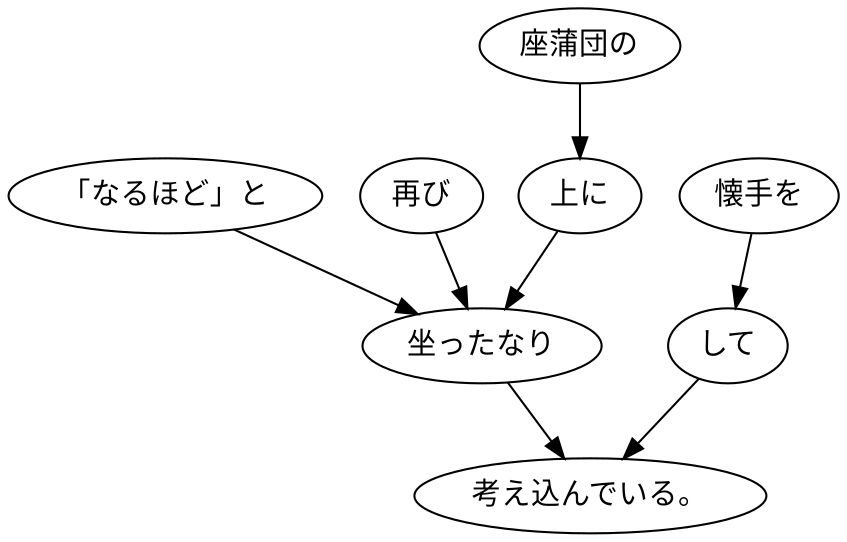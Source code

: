 digraph graph6050 {
	node0 [label="「なるほど」と"];
	node1 [label="再び"];
	node2 [label="座蒲団の"];
	node3 [label="上に"];
	node4 [label="坐ったなり"];
	node5 [label="懐手を"];
	node6 [label="して"];
	node7 [label="考え込んでいる。"];
	node0 -> node4;
	node1 -> node4;
	node2 -> node3;
	node3 -> node4;
	node4 -> node7;
	node5 -> node6;
	node6 -> node7;
}
